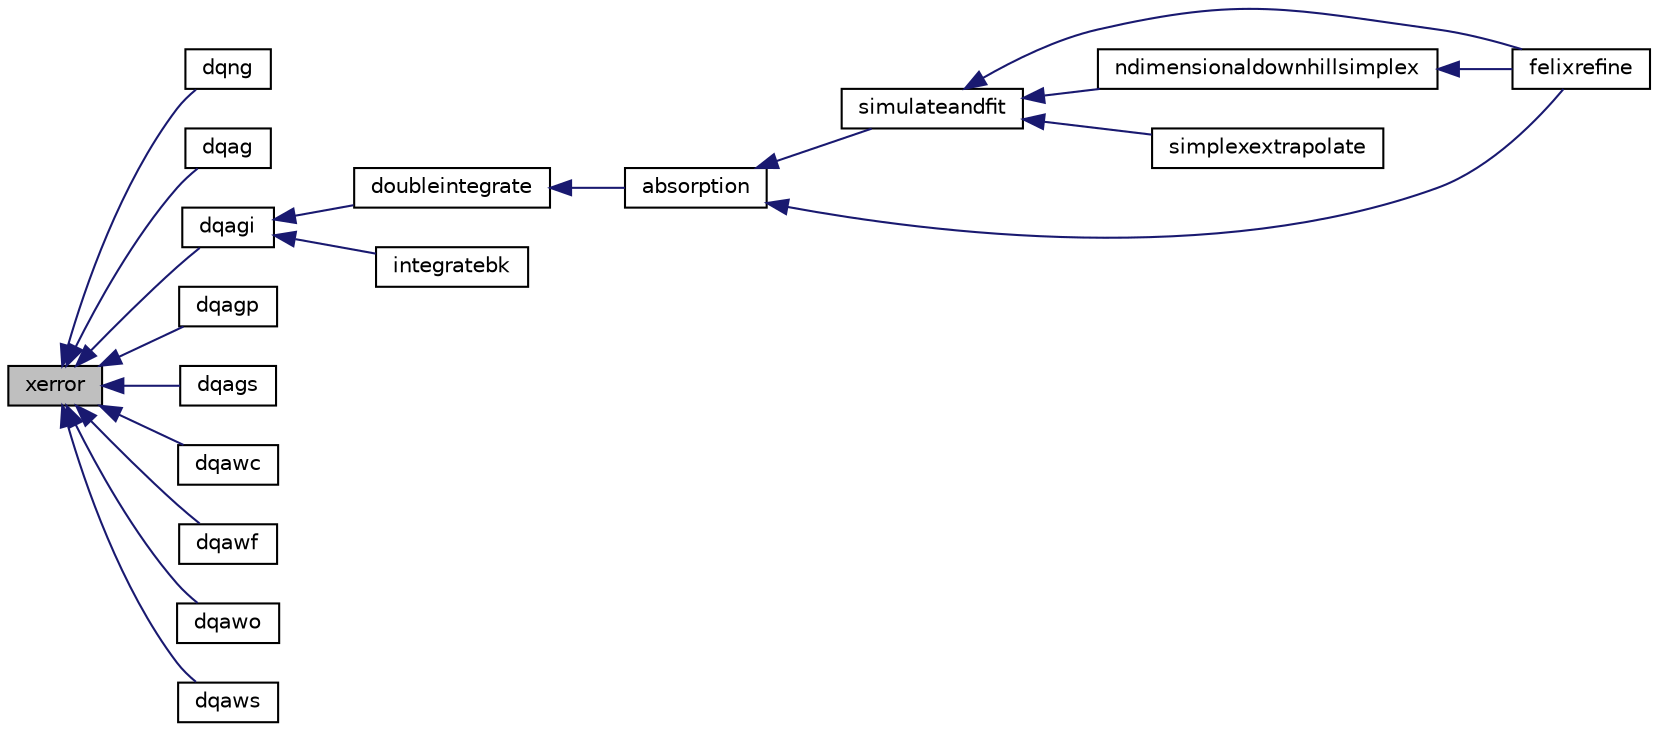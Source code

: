 digraph "xerror"
{
  edge [fontname="Helvetica",fontsize="10",labelfontname="Helvetica",labelfontsize="10"];
  node [fontname="Helvetica",fontsize="10",shape=record];
  rankdir="LR";
  Node1 [label="xerror",height=0.2,width=0.4,color="black", fillcolor="grey75", style="filled", fontcolor="black"];
  Node1 -> Node2 [dir="back",color="midnightblue",fontsize="10",style="solid",fontname="Helvetica"];
  Node2 [label="dqng",height=0.2,width=0.4,color="black", fillcolor="white", style="filled",URL="$dqng_8f.html#ac0e660c1efe97cbf963f6d3ba6cd4a2c"];
  Node1 -> Node3 [dir="back",color="midnightblue",fontsize="10",style="solid",fontname="Helvetica"];
  Node3 [label="dqag",height=0.2,width=0.4,color="black", fillcolor="white", style="filled",URL="$quadpack__double_8f90.html#a6bfd4e12446f0b8186a5278d2405f3cb"];
  Node1 -> Node4 [dir="back",color="midnightblue",fontsize="10",style="solid",fontname="Helvetica"];
  Node4 [label="dqagi",height=0.2,width=0.4,color="black", fillcolor="white", style="filled",URL="$quadpack__double_8f90.html#aa62896aeb27d272531de002660a33d3c"];
  Node4 -> Node5 [dir="back",color="midnightblue",fontsize="10",style="solid",fontname="Helvetica"];
  Node5 [label="doubleintegrate",height=0.2,width=0.4,color="black", fillcolor="white", style="filled",URL="$Ug_8f90.html#a72eb459681c0220af8f3fbd3d64bb510"];
  Node5 -> Node6 [dir="back",color="midnightblue",fontsize="10",style="solid",fontname="Helvetica"];
  Node6 [label="absorption",height=0.2,width=0.4,color="black", fillcolor="white", style="filled",URL="$Ug_8f90.html#a5637638595593ffb09280db93d99adc1"];
  Node6 -> Node7 [dir="back",color="midnightblue",fontsize="10",style="solid",fontname="Helvetica"];
  Node7 [label="simulateandfit",height=0.2,width=0.4,color="black", fillcolor="white", style="filled",URL="$felixfunction_8f90.html#adcb9fd1a6de6119cd7591814585634cd"];
  Node7 -> Node8 [dir="back",color="midnightblue",fontsize="10",style="solid",fontname="Helvetica"];
  Node8 [label="felixrefine",height=0.2,width=0.4,color="black", fillcolor="white", style="filled",URL="$felixrefine_8f90.html#aecbf263fc9c06070ed63b7a31c76bbef"];
  Node7 -> Node9 [dir="back",color="midnightblue",fontsize="10",style="solid",fontname="Helvetica"];
  Node9 [label="ndimensionaldownhillsimplex",height=0.2,width=0.4,color="black", fillcolor="white", style="filled",URL="$simplex_8f90.html#a51042de79e202f5b883de0d70b0815dc"];
  Node9 -> Node8 [dir="back",color="midnightblue",fontsize="10",style="solid",fontname="Helvetica"];
  Node7 -> Node10 [dir="back",color="midnightblue",fontsize="10",style="solid",fontname="Helvetica"];
  Node10 [label="simplexextrapolate",height=0.2,width=0.4,color="black", fillcolor="white", style="filled",URL="$simplex_8f90.html#a25ad91b0853caf2e81addb68f144b5a1"];
  Node6 -> Node8 [dir="back",color="midnightblue",fontsize="10",style="solid",fontname="Helvetica"];
  Node4 -> Node11 [dir="back",color="midnightblue",fontsize="10",style="solid",fontname="Helvetica"];
  Node11 [label="integratebk",height=0.2,width=0.4,color="black", fillcolor="white", style="filled",URL="$Ug_8f90.html#a97a1ba7f90ab5fc4abd72181dcdb8775"];
  Node1 -> Node12 [dir="back",color="midnightblue",fontsize="10",style="solid",fontname="Helvetica"];
  Node12 [label="dqagp",height=0.2,width=0.4,color="black", fillcolor="white", style="filled",URL="$quadpack__double_8f90.html#adaef14afb9399a12c08a901eca41f20c"];
  Node1 -> Node13 [dir="back",color="midnightblue",fontsize="10",style="solid",fontname="Helvetica"];
  Node13 [label="dqags",height=0.2,width=0.4,color="black", fillcolor="white", style="filled",URL="$quadpack__double_8f90.html#a37e84440640f78a4bccdd3fe1d841d50"];
  Node1 -> Node14 [dir="back",color="midnightblue",fontsize="10",style="solid",fontname="Helvetica"];
  Node14 [label="dqawc",height=0.2,width=0.4,color="black", fillcolor="white", style="filled",URL="$quadpack__double_8f90.html#a92306562e59e5209d921c26775bee237"];
  Node1 -> Node15 [dir="back",color="midnightblue",fontsize="10",style="solid",fontname="Helvetica"];
  Node15 [label="dqawf",height=0.2,width=0.4,color="black", fillcolor="white", style="filled",URL="$quadpack__double_8f90.html#a14831c99e9c4752832697dea9fcae661"];
  Node1 -> Node16 [dir="back",color="midnightblue",fontsize="10",style="solid",fontname="Helvetica"];
  Node16 [label="dqawo",height=0.2,width=0.4,color="black", fillcolor="white", style="filled",URL="$quadpack__double_8f90.html#a67efe6ee58123b07140ed29234f59f59"];
  Node1 -> Node17 [dir="back",color="midnightblue",fontsize="10",style="solid",fontname="Helvetica"];
  Node17 [label="dqaws",height=0.2,width=0.4,color="black", fillcolor="white", style="filled",URL="$quadpack__double_8f90.html#abb3ba6162803471ee342d3c9d612d713"];
}
